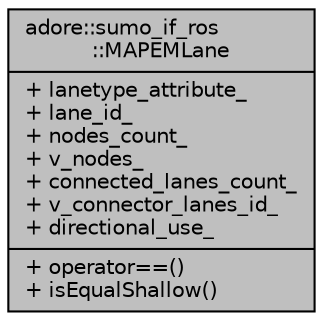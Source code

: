digraph "adore::sumo_if_ros::MAPEMLane"
{
 // LATEX_PDF_SIZE
  edge [fontname="Helvetica",fontsize="10",labelfontname="Helvetica",labelfontsize="10"];
  node [fontname="Helvetica",fontsize="10",shape=record];
  Node1 [label="{adore::sumo_if_ros\l::MAPEMLane\n|+ lanetype_attribute_\l+ lane_id_\l+ nodes_count_\l+ v_nodes_\l+ connected_lanes_count_\l+ v_connector_lanes_id_\l+ directional_use_\l|+ operator==()\l+ isEqualShallow()\l}",height=0.2,width=0.4,color="black", fillcolor="grey75", style="filled", fontcolor="black",tooltip=" "];
}
